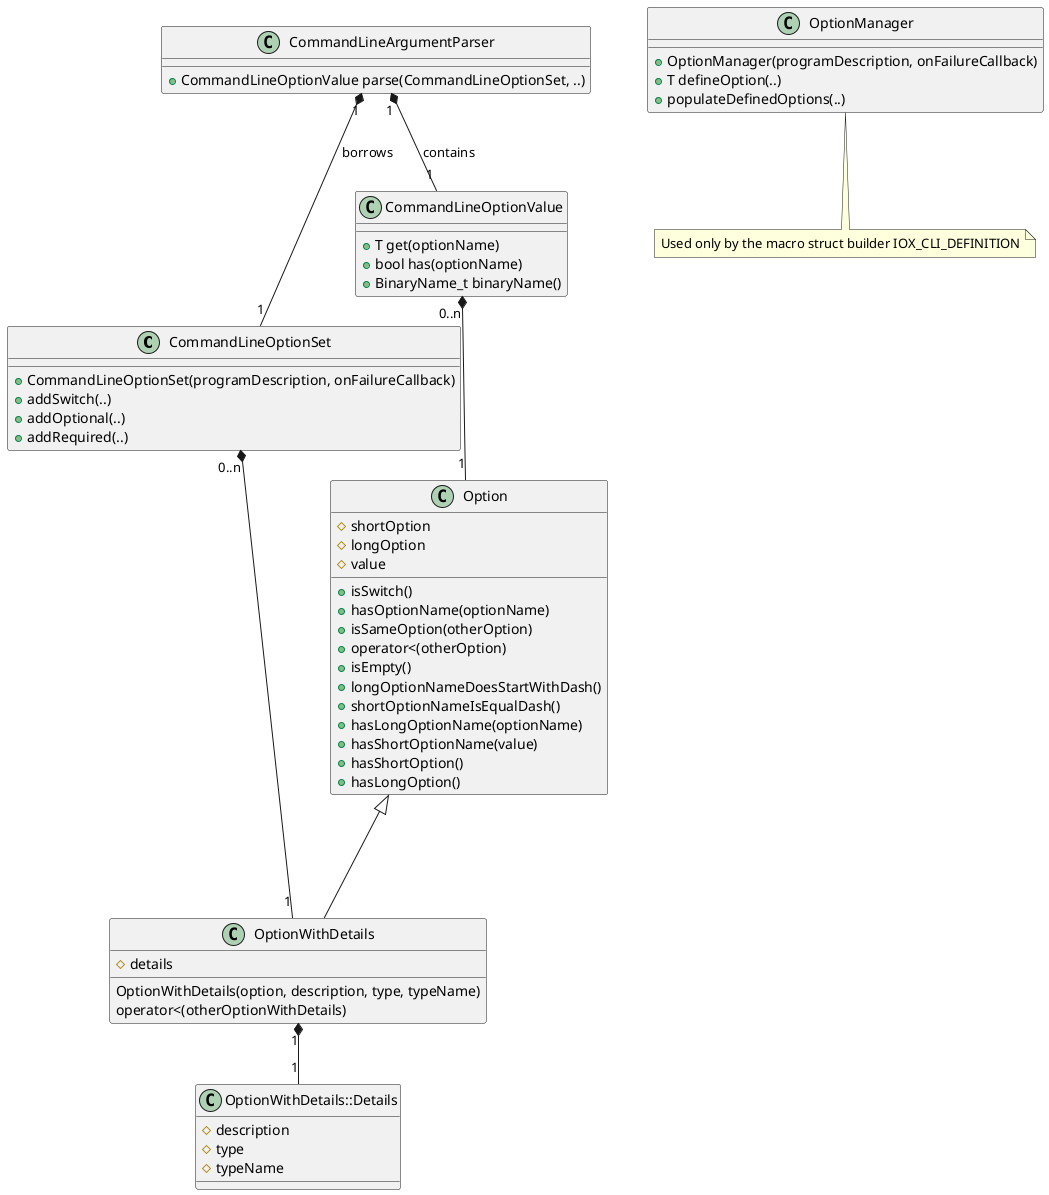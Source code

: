 @startuml

class CommandLineOptionSet {
    +CommandLineOptionSet(programDescription, onFailureCallback)
    +addSwitch(..)
    +addOptional(..)
    +addRequired(..)
}

class CommandLineOptionValue {
    +T get(optionName)
    +bool has(optionName)
    +BinaryName_t binaryName()
}

class CommandLineArgumentParser {
    +CommandLineOptionValue parse(CommandLineOptionSet, ..)
}

class Option {
    +isSwitch()
    +hasOptionName(optionName)
    +isSameOption(otherOption)
    +operator<(otherOption)
    +isEmpty()
    +longOptionNameDoesStartWithDash()
    +shortOptionNameIsEqualDash()
    +hasLongOptionName(optionName)
    +hasShortOptionName(value)
    +hasShortOption()
    +hasLongOption()
    #shortOption
    #longOption
    #value
}

class OptionWithDetails::Details{
    #description
    #type
    #typeName
}

class OptionWithDetails {
    OptionWithDetails(option, description, type, typeName)
    operator<(otherOptionWithDetails)

    #details
}


class OptionManager {
    +OptionManager(programDescription, onFailureCallback)
    +T defineOption(..)
    +populateDefinedOptions(..)
}
note "Used only by the macro struct builder IOX_CLI_DEFINITION" as N1
OptionManager .. N1


OptionWithDetails "1" *-- "1" OptionWithDetails::Details
Option <|--- OptionWithDetails

CommandLineOptionValue "0..n" *-- "1" Option
CommandLineOptionSet "0..n" *-- "1" OptionWithDetails

CommandLineArgumentParser "1" *-- "1" CommandLineOptionSet : borrows
CommandLineArgumentParser "1" *-- "1" CommandLineOptionValue : contains

@enduml
